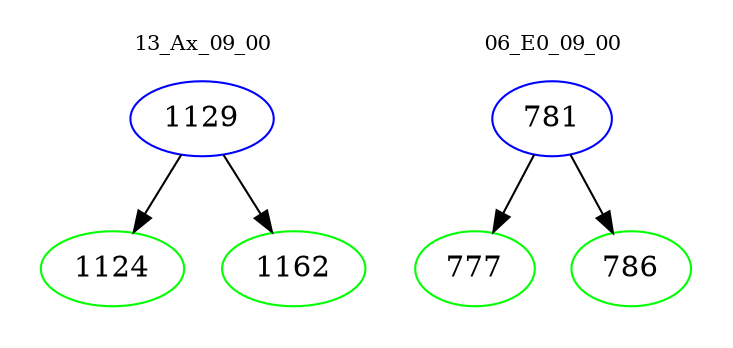 digraph{
subgraph cluster_0 {
color = white
label = "13_Ax_09_00";
fontsize=10;
T0_1129 [label="1129", color="blue"]
T0_1129 -> T0_1124 [color="black"]
T0_1124 [label="1124", color="green"]
T0_1129 -> T0_1162 [color="black"]
T0_1162 [label="1162", color="green"]
}
subgraph cluster_1 {
color = white
label = "06_E0_09_00";
fontsize=10;
T1_781 [label="781", color="blue"]
T1_781 -> T1_777 [color="black"]
T1_777 [label="777", color="green"]
T1_781 -> T1_786 [color="black"]
T1_786 [label="786", color="green"]
}
}
